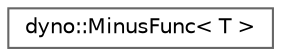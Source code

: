 digraph "Graphical Class Hierarchy"
{
 // LATEX_PDF_SIZE
  bgcolor="transparent";
  edge [fontname=Helvetica,fontsize=10,labelfontname=Helvetica,labelfontsize=10];
  node [fontname=Helvetica,fontsize=10,shape=box,height=0.2,width=0.4];
  rankdir="LR";
  Node0 [id="Node000000",label="dyno::MinusFunc\< T \>",height=0.2,width=0.4,color="grey40", fillcolor="white", style="filled",URL="$structdyno_1_1_minus_func.html",tooltip=" "];
}
